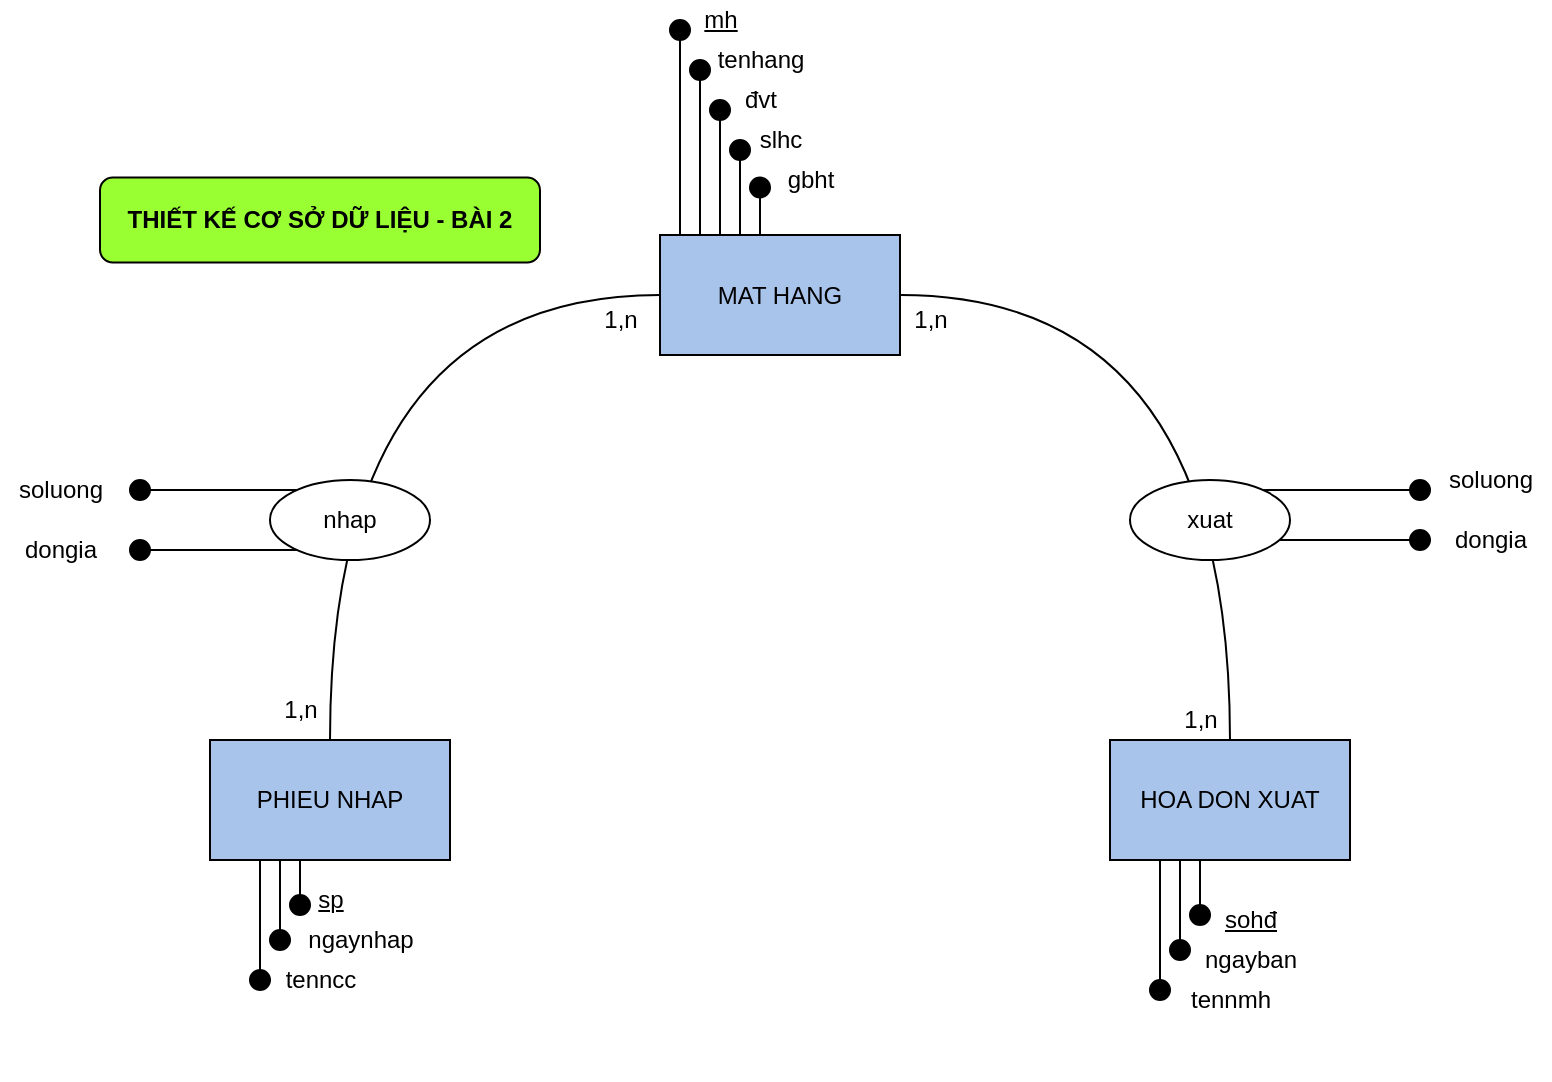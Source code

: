 <mxfile version="13.7.3" type="github">
  <diagram name="Page-1" id="ad52d381-51e7-2e0d-a935-2d0ddd2fd229">
    <mxGraphModel dx="1108" dy="410" grid="1" gridSize="10" guides="1" tooltips="1" connect="1" arrows="1" fold="1" page="1" pageScale="1" pageWidth="1100" pageHeight="850" background="#ffffff" math="0" shadow="0">
      <root>
        <mxCell id="0" />
        <mxCell id="1" parent="0" />
        <mxCell id="BrLs65ub0YLVyG8bBbQH-55" value="1,n" style="text;html=1;align=center;verticalAlign=middle;resizable=0;points=[];autosize=1;" parent="1" vertex="1">
          <mxGeometry x="300" y="375" width="30" height="20" as="geometry" />
        </mxCell>
        <mxCell id="BrLs65ub0YLVyG8bBbQH-57" value="1,n" style="text;html=1;align=center;verticalAlign=middle;resizable=0;points=[];autosize=1;" parent="1" vertex="1">
          <mxGeometry x="460" y="180" width="30" height="20" as="geometry" />
        </mxCell>
        <mxCell id="BrLs65ub0YLVyG8bBbQH-66" value="&lt;b&gt;THIẾT KẾ CƠ SỞ DỮ LIỆU - BÀI 2&lt;/b&gt;" style="rounded=1;whiteSpace=wrap;html=1;fillColor=#99FF33;" parent="1" vertex="1">
          <mxGeometry x="215" y="118.75" width="220" height="42.5" as="geometry" />
        </mxCell>
        <mxCell id="hIdKty-8ybbs_IazU0o6-6" value="" style="verticalLabelPosition=bottom;shadow=0;dashed=0;align=center;html=1;verticalAlign=top;shape=mxgraph.electrical.transmission.testPoint;rotation=0;" parent="1" vertex="1">
          <mxGeometry x="500" y="40" width="10" height="160" as="geometry" />
        </mxCell>
        <mxCell id="hIdKty-8ybbs_IazU0o6-13" value="&lt;u&gt;mh&lt;/u&gt;" style="text;html=1;align=center;verticalAlign=middle;resizable=0;points=[];autosize=1;" parent="1" vertex="1">
          <mxGeometry x="510" y="30" width="30" height="20" as="geometry" />
        </mxCell>
        <mxCell id="hIdKty-8ybbs_IazU0o6-16" value="" style="verticalLabelPosition=bottom;shadow=0;dashed=0;align=center;html=1;verticalAlign=top;shape=mxgraph.electrical.transmission.testPoint;rotation=0;" parent="1" vertex="1">
          <mxGeometry x="510" y="60" width="10" height="140" as="geometry" />
        </mxCell>
        <mxCell id="hIdKty-8ybbs_IazU0o6-17" value="" style="verticalLabelPosition=bottom;shadow=0;dashed=0;align=center;html=1;verticalAlign=top;shape=mxgraph.electrical.transmission.testPoint;rotation=0;" parent="1" vertex="1">
          <mxGeometry x="520" y="80" width="10" height="110" as="geometry" />
        </mxCell>
        <mxCell id="hIdKty-8ybbs_IazU0o6-18" value="" style="verticalLabelPosition=bottom;shadow=0;dashed=0;align=center;html=1;verticalAlign=top;shape=mxgraph.electrical.transmission.testPoint;rotation=0;" parent="1" vertex="1">
          <mxGeometry x="530" y="100" width="10" height="107.5" as="geometry" />
        </mxCell>
        <mxCell id="hIdKty-8ybbs_IazU0o6-19" value="tenhang" style="text;html=1;align=center;verticalAlign=middle;resizable=0;points=[];autosize=1;" parent="1" vertex="1">
          <mxGeometry x="515" y="50" width="60" height="20" as="geometry" />
        </mxCell>
        <mxCell id="hIdKty-8ybbs_IazU0o6-22" value="đvt" style="text;html=1;align=center;verticalAlign=middle;resizable=0;points=[];autosize=1;" parent="1" vertex="1">
          <mxGeometry x="530" y="70" width="30" height="20" as="geometry" />
        </mxCell>
        <mxCell id="hIdKty-8ybbs_IazU0o6-23" value="slhc" style="text;html=1;align=center;verticalAlign=middle;resizable=0;points=[];autosize=1;" parent="1" vertex="1">
          <mxGeometry x="535" y="90" width="40" height="20" as="geometry" />
        </mxCell>
        <mxCell id="hIdKty-8ybbs_IazU0o6-24" value="" style="verticalLabelPosition=bottom;shadow=0;dashed=0;align=center;html=1;verticalAlign=top;shape=mxgraph.electrical.transmission.testPoint;rotation=0;" parent="1" vertex="1">
          <mxGeometry x="540" y="118.75" width="10" height="81.25" as="geometry" />
        </mxCell>
        <mxCell id="hIdKty-8ybbs_IazU0o6-25" value="gbht" style="text;html=1;align=center;verticalAlign=middle;resizable=0;points=[];autosize=1;" parent="1" vertex="1">
          <mxGeometry x="550" y="110" width="40" height="20" as="geometry" />
        </mxCell>
        <mxCell id="BrLs65ub0YLVyG8bBbQH-1" value="MAT HANG" style="rounded=0;whiteSpace=wrap;html=1;fillColor=#A9C4EB;" parent="1" vertex="1">
          <mxGeometry x="495" y="147.5" width="120" height="60" as="geometry" />
        </mxCell>
        <mxCell id="hIdKty-8ybbs_IazU0o6-46" value="" style="endArrow=none;html=1;edgeStyle=orthogonalEdgeStyle;curved=1;entryX=1;entryY=0.5;entryDx=0;entryDy=0;exitX=0.5;exitY=0;exitDx=0;exitDy=0;" parent="1" source="BrLs65ub0YLVyG8bBbQH-12" target="BrLs65ub0YLVyG8bBbQH-1" edge="1">
          <mxGeometry width="50" height="50" relative="1" as="geometry">
            <mxPoint x="720" y="320" as="sourcePoint" />
            <mxPoint x="770" y="270" as="targetPoint" />
          </mxGeometry>
        </mxCell>
        <mxCell id="hIdKty-8ybbs_IazU0o6-49" value="" style="endArrow=none;html=1;edgeStyle=orthogonalEdgeStyle;curved=1;exitX=0.5;exitY=0;exitDx=0;exitDy=0;entryX=0;entryY=0.5;entryDx=0;entryDy=0;" parent="1" source="BrLs65ub0YLVyG8bBbQH-2" target="BrLs65ub0YLVyG8bBbQH-1" edge="1">
          <mxGeometry width="50" height="50" relative="1" as="geometry">
            <mxPoint x="350" y="295" as="sourcePoint" />
            <mxPoint x="400" y="245" as="targetPoint" />
          </mxGeometry>
        </mxCell>
        <mxCell id="hIdKty-8ybbs_IazU0o6-61" value="" style="verticalLabelPosition=bottom;shadow=0;dashed=0;align=center;html=1;verticalAlign=top;shape=mxgraph.electrical.transmission.testPoint;rotation=-180;" parent="1" vertex="1">
          <mxGeometry x="290" y="415" width="10" height="110" as="geometry" />
        </mxCell>
        <mxCell id="hIdKty-8ybbs_IazU0o6-62" value="" style="verticalLabelPosition=bottom;shadow=0;dashed=0;align=center;html=1;verticalAlign=top;shape=mxgraph.electrical.transmission.testPoint;rotation=-180;" parent="1" vertex="1">
          <mxGeometry x="300" y="420" width="10" height="85" as="geometry" />
        </mxCell>
        <mxCell id="hIdKty-8ybbs_IazU0o6-63" value="" style="verticalLabelPosition=bottom;shadow=0;dashed=0;align=center;html=1;verticalAlign=top;shape=mxgraph.electrical.transmission.testPoint;rotation=-180;" parent="1" vertex="1">
          <mxGeometry x="310" y="427.5" width="10" height="60" as="geometry" />
        </mxCell>
        <mxCell id="BrLs65ub0YLVyG8bBbQH-2" value="PHIEU NHAP" style="rounded=0;whiteSpace=wrap;html=1;fillColor=#A9C4EB;" parent="1" vertex="1">
          <mxGeometry x="270" y="400" width="120" height="60" as="geometry" />
        </mxCell>
        <mxCell id="hIdKty-8ybbs_IazU0o6-69" value="" style="group" parent="1" vertex="1" connectable="0">
          <mxGeometry x="720" y="410" width="50" height="160" as="geometry" />
        </mxCell>
        <mxCell id="hIdKty-8ybbs_IazU0o6-66" value="" style="verticalLabelPosition=bottom;shadow=0;dashed=0;align=center;html=1;verticalAlign=top;shape=mxgraph.electrical.transmission.testPoint;rotation=-180;" parent="hIdKty-8ybbs_IazU0o6-69" vertex="1">
          <mxGeometry x="20" y="10" width="10" height="110" as="geometry" />
        </mxCell>
        <mxCell id="hIdKty-8ybbs_IazU0o6-67" value="" style="verticalLabelPosition=bottom;shadow=0;dashed=0;align=center;html=1;verticalAlign=top;shape=mxgraph.electrical.transmission.testPoint;rotation=-180;" parent="hIdKty-8ybbs_IazU0o6-69" vertex="1">
          <mxGeometry x="30" y="15" width="10" height="85" as="geometry" />
        </mxCell>
        <mxCell id="hIdKty-8ybbs_IazU0o6-68" value="" style="verticalLabelPosition=bottom;shadow=0;dashed=0;align=center;html=1;verticalAlign=top;shape=mxgraph.electrical.transmission.testPoint;rotation=-180;" parent="hIdKty-8ybbs_IazU0o6-69" vertex="1">
          <mxGeometry x="40" y="22.5" width="10" height="60" as="geometry" />
        </mxCell>
        <mxCell id="BrLs65ub0YLVyG8bBbQH-12" value="HOA DON XUAT" style="rounded=0;whiteSpace=wrap;html=1;fillColor=#A9C4EB;" parent="1" vertex="1">
          <mxGeometry x="720" y="400" width="120" height="60" as="geometry" />
        </mxCell>
        <mxCell id="P5XBQqUNV6mK4RF_ichT-1" value="&lt;u&gt;sp&lt;/u&gt;" style="text;html=1;align=center;verticalAlign=middle;resizable=0;points=[];autosize=1;" parent="1" vertex="1">
          <mxGeometry x="315" y="470" width="30" height="20" as="geometry" />
        </mxCell>
        <mxCell id="P5XBQqUNV6mK4RF_ichT-4" value="ngaynhap" style="text;html=1;align=center;verticalAlign=middle;resizable=0;points=[];autosize=1;" parent="1" vertex="1">
          <mxGeometry x="310" y="490" width="70" height="20" as="geometry" />
        </mxCell>
        <mxCell id="P5XBQqUNV6mK4RF_ichT-5" value="tenncc" style="text;html=1;align=center;verticalAlign=middle;resizable=0;points=[];autosize=1;" parent="1" vertex="1">
          <mxGeometry x="300" y="510" width="50" height="20" as="geometry" />
        </mxCell>
        <mxCell id="P5XBQqUNV6mK4RF_ichT-6" value="&lt;u&gt;sohđ&lt;/u&gt;" style="text;html=1;align=center;verticalAlign=middle;resizable=0;points=[];autosize=1;" parent="1" vertex="1">
          <mxGeometry x="770" y="480" width="40" height="20" as="geometry" />
        </mxCell>
        <mxCell id="P5XBQqUNV6mK4RF_ichT-7" value="ngayban" style="text;html=1;align=center;verticalAlign=middle;resizable=0;points=[];autosize=1;" parent="1" vertex="1">
          <mxGeometry x="760" y="500" width="60" height="20" as="geometry" />
        </mxCell>
        <mxCell id="P5XBQqUNV6mK4RF_ichT-8" value="tennmh" style="text;html=1;align=center;verticalAlign=middle;resizable=0;points=[];autosize=1;" parent="1" vertex="1">
          <mxGeometry x="750" y="520" width="60" height="20" as="geometry" />
        </mxCell>
        <mxCell id="P5XBQqUNV6mK4RF_ichT-9" value="" style="verticalLabelPosition=bottom;shadow=0;dashed=0;align=center;html=1;verticalAlign=top;shape=mxgraph.electrical.transmission.testPoint;rotation=-90;" parent="1" vertex="1">
          <mxGeometry x="280" y="220" width="10" height="110" as="geometry" />
        </mxCell>
        <mxCell id="P5XBQqUNV6mK4RF_ichT-10" value="" style="verticalLabelPosition=bottom;shadow=0;dashed=0;align=center;html=1;verticalAlign=top;shape=mxgraph.electrical.transmission.testPoint;rotation=-90;" parent="1" vertex="1">
          <mxGeometry x="280" y="250" width="10" height="110" as="geometry" />
        </mxCell>
        <mxCell id="BrLs65ub0YLVyG8bBbQH-34" value="nhap" style="ellipse;whiteSpace=wrap;html=1;" parent="1" vertex="1">
          <mxGeometry x="300" y="270" width="80" height="40" as="geometry" />
        </mxCell>
        <mxCell id="P5XBQqUNV6mK4RF_ichT-11" value="soluong" style="text;html=1;align=center;verticalAlign=middle;resizable=0;points=[];autosize=1;" parent="1" vertex="1">
          <mxGeometry x="165" y="265" width="60" height="20" as="geometry" />
        </mxCell>
        <mxCell id="P5XBQqUNV6mK4RF_ichT-12" value="dongia" style="text;html=1;align=center;verticalAlign=middle;resizable=0;points=[];autosize=1;" parent="1" vertex="1">
          <mxGeometry x="170" y="295" width="50" height="20" as="geometry" />
        </mxCell>
        <mxCell id="P5XBQqUNV6mK4RF_ichT-15" value="" style="group;rotation=-180;" parent="1" vertex="1" connectable="0">
          <mxGeometry x="770" y="270" width="110" height="35" as="geometry" />
        </mxCell>
        <mxCell id="P5XBQqUNV6mK4RF_ichT-13" value="" style="verticalLabelPosition=bottom;shadow=0;dashed=0;align=center;html=1;verticalAlign=top;shape=mxgraph.electrical.transmission.testPoint;rotation=-270;" parent="P5XBQqUNV6mK4RF_ichT-15" vertex="1">
          <mxGeometry x="50" y="-25" width="10" height="110" as="geometry" />
        </mxCell>
        <mxCell id="P5XBQqUNV6mK4RF_ichT-14" value="" style="verticalLabelPosition=bottom;shadow=0;dashed=0;align=center;html=1;verticalAlign=top;shape=mxgraph.electrical.transmission.testPoint;rotation=-270;" parent="P5XBQqUNV6mK4RF_ichT-15" vertex="1">
          <mxGeometry x="50" y="-50" width="10" height="110" as="geometry" />
        </mxCell>
        <mxCell id="BrLs65ub0YLVyG8bBbQH-36" value="xuat" style="ellipse;whiteSpace=wrap;html=1;" parent="1" vertex="1">
          <mxGeometry x="730" y="270" width="80" height="40" as="geometry" />
        </mxCell>
        <mxCell id="P5XBQqUNV6mK4RF_ichT-16" value="soluong" style="text;html=1;align=center;verticalAlign=middle;resizable=0;points=[];autosize=1;" parent="1" vertex="1">
          <mxGeometry x="880" y="260" width="60" height="20" as="geometry" />
        </mxCell>
        <mxCell id="P5XBQqUNV6mK4RF_ichT-17" value="dongia" style="text;html=1;align=center;verticalAlign=middle;resizable=0;points=[];autosize=1;" parent="1" vertex="1">
          <mxGeometry x="885" y="290" width="50" height="20" as="geometry" />
        </mxCell>
        <mxCell id="P5XBQqUNV6mK4RF_ichT-18" value="1,n" style="text;html=1;align=center;verticalAlign=middle;resizable=0;points=[];autosize=1;" parent="1" vertex="1">
          <mxGeometry x="615" y="180" width="30" height="20" as="geometry" />
        </mxCell>
        <mxCell id="P5XBQqUNV6mK4RF_ichT-19" value="1,n" style="text;html=1;align=center;verticalAlign=middle;resizable=0;points=[];autosize=1;" parent="1" vertex="1">
          <mxGeometry x="750" y="380" width="30" height="20" as="geometry" />
        </mxCell>
      </root>
    </mxGraphModel>
  </diagram>
</mxfile>
